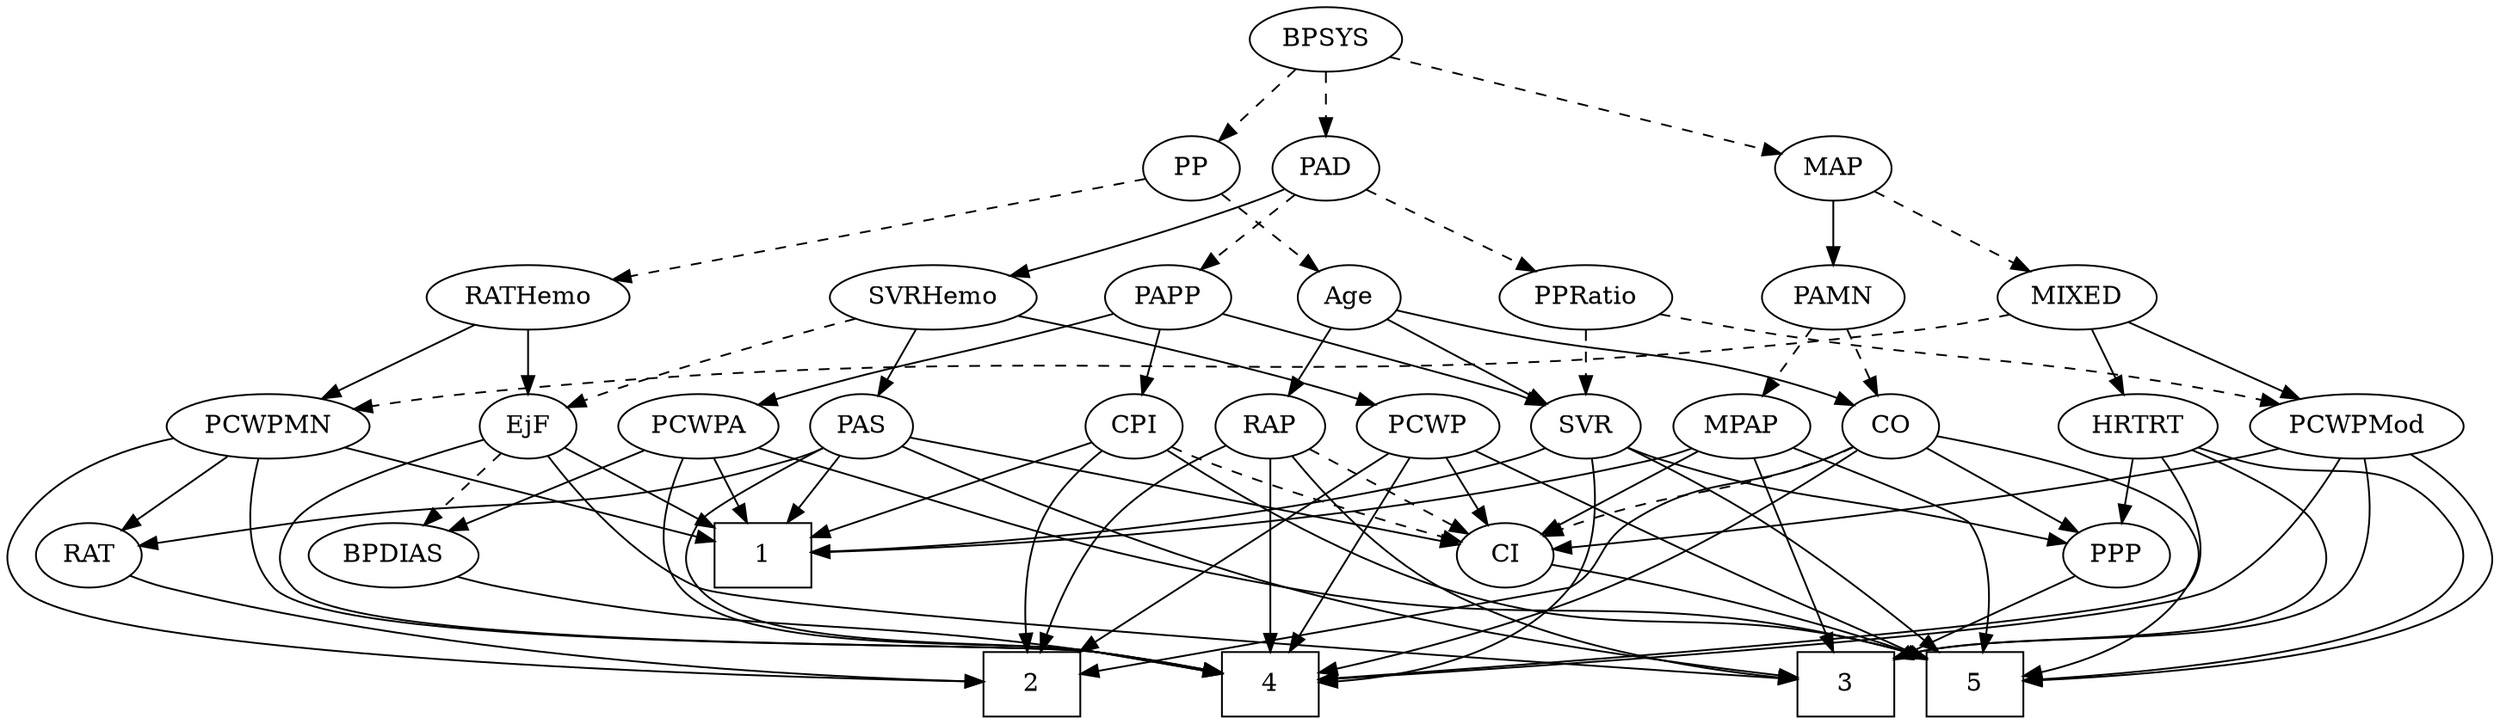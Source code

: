 strict digraph {
	graph [bb="0,0,1427.1,396"];
	node [label="\N"];
	1	[height=0.5,
		pos="523.13,90",
		shape=box,
		width=0.75];
	2	[height=0.5,
		pos="540.13,18",
		shape=box,
		width=0.75];
	3	[height=0.5,
		pos="1144.1,18",
		shape=box,
		width=0.75];
	4	[height=0.5,
		pos="430.13,18",
		shape=box,
		width=0.75];
	5	[height=0.5,
		pos="899.13,18",
		shape=box,
		width=0.75];
	Age	[height=0.5,
		pos="738.13,234",
		width=0.75];
	RAP	[height=0.5,
		pos="818.13,162",
		width=0.77632];
	Age -> RAP	[pos="e,802.08,177.04 753.94,219.17 765.48,209.07 781.32,195.21 794.38,183.79",
		style=solid];
	CO	[height=0.5,
		pos="979.13,162",
		width=0.75];
	Age -> CO	[pos="e,958.53,173.73 758.73,222.27 763.69,219.98 769.02,217.72 774.13,216 846.89,191.44 870.37,204.56 943.13,180 945.05,179.35 946.99,\
178.63 948.94,177.86",
		style=solid];
	SVR	[height=0.5,
		pos="738.13,162",
		width=0.77632];
	Age -> SVR	[pos="e,738.13,180.1 738.13,215.7 738.13,207.98 738.13,198.71 738.13,190.11",
		style=solid];
	EjF	[height=0.5,
		pos="168.13,162",
		width=0.75];
	EjF -> 1	[pos="e,495.76,94.558 188.68,150.11 193.63,147.81 198.99,145.61 204.13,144 256.23,127.72 413.21,105.6 485.7,95.896",
		style=solid];
	EjF -> 3	[pos="e,1116.8,21.707 188.61,149.87 193.57,147.59 198.94,145.44 204.13,144 356.92,101.53 402.44,132.46 559.13,108 635.44,96.087 652.99,\
84.903 729.13,72 867.69,48.521 1033.9,30.258 1106.8,22.738",
		style=solid];
	EjF -> 4	[pos="e,402.9,20.374 142.21,156.82 87.265,146.94 -32.615,119.33 9.1309,72 34.373,43.381 294.55,26.37 392.82,20.924",
		style=solid];
	BPDIAS	[height=0.5,
		pos="60.131,90",
		width=1.1735];
	EjF -> BPDIAS	[pos="e,82.459,105.47 149.32,148.81 133.25,138.39 109.82,123.2 91.003,111.01",
		style=dashed];
	RAP -> 2	[pos="e,567.32,20.777 809.09,144.88 796.96,124.73 773.48,90.633 744.13,72 692.19,39.023 620.48,26.501 577.37,21.791",
		style=solid];
	RAP -> 3	[pos="e,1117.1,28.457 840.42,150.72 845.27,148.5 850.37,146.17 855.13,144 890.62,127.86 899.96,124.82 935.13,108 967.05,92.737 973.8,86.361 \
1006.1,72 1040,56.95 1079.6,42.008 1107.7,31.844",
		style=solid];
	RAP -> 4	[pos="e,457.14,25.812 796.42,150.63 759.11,133.04 680.14,96.837 611.13,72 561.99,54.315 503.82,38.093 466.95,28.376",
		style=solid];
	CI	[height=0.5,
		pos="899.13,90",
		width=0.75];
	RAP -> CI	[pos="e,883.16,104.8 834.13,147.17 845.89,137.01 862.07,123.03 875.34,111.56",
		style=dashed];
	MIXED	[height=0.5,
		pos="1055.1,234",
		width=1.1193];
	PCWPMod	[height=0.5,
		pos="1076.1,162",
		width=1.4443];
	MIXED -> PCWPMod	[pos="e,1070.9,180.28 1060.2,216.05 1062.6,208.26 1065.4,198.82 1068,190.08",
		style=solid];
	PCWPMN	[height=0.5,
		pos="365.13,162",
		width=1.3902];
	MIXED -> PCWPMN	[pos="e,401.04,174.69 1022.7,223.2 1012.3,220.44 1000.8,217.72 990.13,216 741.27,175.93 672.47,223.15 424.13,180 419.76,179.24 415.25,\
178.28 410.76,177.2",
		style=dashed];
	HRTRT	[height=0.5,
		pos="1330.1,162",
		width=1.1013];
	MIXED -> HRTRT	[pos="e,1296.3,171.61 1089.4,224.28 1139.3,211.58 1231.9,188.01 1286.5,174.1",
		style=solid];
	MPAP	[height=0.5,
		pos="899.13,162",
		width=0.97491];
	MPAP -> 1	[pos="e,550.22,93.375 872.91,149.83 867.13,147.66 860.98,145.58 855.13,144 750.18,115.69 622.24,100.52 560.29,94.356",
		style=solid];
	MPAP -> 3	[pos="e,1116.8,34.859 921.74,147.9 964.32,123.22 1056.7,69.669 1108,39.944",
		style=solid];
	MPAP -> 5	[pos="e,914.74,36.226 913.62,145.17 921.66,135.27 930.88,121.82 935.13,108 939.83,92.707 939.83,87.293 935.13,72 932.12,62.215 926.62,\
52.616 920.82,44.334",
		style=solid];
	MPAP -> CI	[pos="e,899.13,108.1 899.13,143.7 899.13,135.98 899.13,126.71 899.13,118.11",
		style=solid];
	BPSYS	[height=0.5,
		pos="734.13,378",
		width=1.0471];
	PAD	[height=0.5,
		pos="734.13,306",
		width=0.79437];
	BPSYS -> PAD	[pos="e,734.13,324.1 734.13,359.7 734.13,351.98 734.13,342.71 734.13,334.11",
		style=dashed];
	MAP	[height=0.5,
		pos="945.13,306",
		width=0.84854];
	BPSYS -> MAP	[pos="e,918.95,315.69 764.36,366.97 802.68,354.26 868.64,332.38 909.41,318.85",
		style=dashed];
	PP	[height=0.5,
		pos="660.13,306",
		width=0.75];
	BPSYS -> PP	[pos="e,675,321.07 717.71,361.46 707.33,351.65 693.78,338.83 682.44,328.1",
		style=dashed];
	SVRHemo	[height=0.5,
		pos="515.13,234",
		width=1.3902];
	PAD -> SVRHemo	[pos="e,555.18,245.05 711.83,294.42 706.73,292.17 701.29,289.9 696.13,288 652.6,271.97 601.81,257.45 565.13,247.68",
		style=solid];
	PPRatio	[height=0.5,
		pos="823.13,234",
		width=1.1013];
	PAD -> PPRatio	[pos="e,804.17,249.91 751.29,291.5 763.96,281.54 781.45,267.78 796,256.34",
		style=dashed];
	PAPP	[height=0.5,
		pos="657.13,234",
		width=0.88464];
	PAD -> PAPP	[pos="e,673.22,249.63 718.55,290.83 707.73,281 693.13,267.72 680.87,256.58",
		style=dashed];
	CO -> 2	[pos="e,567.36,20.453 982.58,143.95 985.55,123.82 986.84,90.717 968.13,72 940.68,44.54 676.68,26.782 577.52,21.033",
		style=solid];
	CO -> 4	[pos="e,457.36,26.234 975.94,143.93 971.08,123.12 959.64,88.678 935.13,72 855.67,17.93 599.1,50.797 504.13,36 492.04,34.116 478.99,31.364 \
467.27,28.621",
		style=solid];
	CO -> 5	[pos="e,926.32,21.407 1000.3,150.54 1005.1,148.28 1010.3,145.98 1015.1,144 1060.8,125.44 1091.5,148.14 1120.1,108 1129.4,94.98 1130,84.564 \
1120.1,72 1097.6,43.489 993.27,28.579 936.37,22.45",
		style=solid];
	PPP	[height=0.5,
		pos="1275.1,90",
		width=0.75];
	CO -> PPP	[pos="e,1249.9,96.536 999.72,150.22 1004.7,147.93 1010,145.69 1015.1,144 1093,118.3 1115.8,124.63 1196.1,108 1210.5,105.03 1226.3,101.66 \
1239.9,98.701",
		style=solid];
	CO -> CI	[pos="e,914.9,104.8 963.33,147.17 951.71,137.01 935.74,123.03 922.63,111.56",
		style=dashed];
	PAS	[height=0.5,
		pos="548.13,162",
		width=0.75];
	PAS -> 1	[pos="e,529.36,108.45 542.21,144.41 539.39,136.54 535.96,126.93 532.79,118.04",
		style=solid];
	PAS -> 3	[pos="e,1116.8,23.319 572.05,153.45 624.41,137.11 753.32,97.815 863.13,72 949.67,51.657 1052.6,33.842 1106.7,24.971",
		style=solid];
	PAS -> 4	[pos="e,439.11,36.058 530.63,148.01 517.74,137.94 500.25,123.18 487.13,108 470.2,88.402 454.61,63.358 444.03,44.832",
		style=solid];
	RAT	[height=0.5,
		pos="337.13,90",
		width=0.75827];
	PAS -> RAT	[pos="e,362.15,97.333 527.04,150.41 522.2,148.15 517.03,145.89 512.13,144 464.54,125.67 407.77,109.48 372.08,99.954",
		style=solid];
	PAS -> CI	[pos="e,873.08,95.448 573,154.63 586.35,151.29 603.09,147.24 618.13,144 705.71,125.12 809.46,106.52 863.05,97.188",
		style=solid];
	PAMN	[height=0.5,
		pos="945.13,234",
		width=1.011];
	PAMN -> MPAP	[pos="e,910.06,179.63 934.46,216.76 928.85,208.23 921.86,197.58 915.57,188.02",
		style=dashed];
	PAMN -> CO	[pos="e,971.13,179.47 953.19,216.41 957.21,208.13 962.17,197.92 966.67,188.66",
		style=dashed];
	RATHemo	[height=0.5,
		pos="365.13,234",
		width=1.3721];
	RATHemo -> EjF	[pos="e,189.26,173.51 327.9,222.17 294.97,212.25 245.81,196.63 204.13,180 202.3,179.27 200.43,178.49 198.56,177.69",
		style=solid];
	RATHemo -> PCWPMN	[pos="e,365.13,180.1 365.13,215.7 365.13,207.98 365.13,198.71 365.13,190.11",
		style=solid];
	CPI	[height=0.5,
		pos="654.13,162",
		width=0.75];
	CPI -> 1	[pos="e,550.27,105.5 633.66,150.06 613.75,139.42 583.09,123.04 559.1,110.22",
		style=solid];
	CPI -> 2	[pos="e,554.01,36.288 641.93,145.8 622.48,121.58 584.24,73.942 560.56,44.451",
		style=solid];
	CPI -> 5	[pos="e,871.83,32.058 672.5,148.64 699.1,130.92 750.09,97.62 795.13,72 817.18,59.458 842.53,46.509 862.68,36.551",
		style=solid];
	CPI -> CI	[pos="e,873.93,97.012 676.95,152.3 684.59,149.51 693.18,146.5 701.13,144 757.66,126.25 824.42,109.17 864.18,99.394",
		style=dashed];
	RAT -> 2	[pos="e,512.97,27.186 359.56,79.334 365.56,76.85 372.06,74.248 378.13,72 420.63,56.263 470.26,40.386 503.28,30.169",
		style=solid];
	SVR -> 1	[pos="e,550.41,99.354 714.26,152.37 706.57,149.64 698.01,146.64 690.13,144 645.7,129.09 594.27,112.93 560.35,102.42",
		style=solid];
	SVR -> 4	[pos="e,457.3,29.508 717.15,149.96 683.95,132.62 617.13,98.295 559.13,72 528.33,58.038 492.75,43.537 466.76,33.239",
		style=solid];
	SVR -> 5	[pos="e,879.7,36.142 754.16,146.87 781.7,122.58 838.29,72.663 872.04,42.89",
		style=solid];
	SVR -> PPP	[pos="e,1248.2,91.357 760.52,150.83 767.05,148.23 774.27,145.69 781.13,144 948.21,102.81 1154.9,93.633 1238,91.587",
		style=solid];
	PCWPMod -> 3	[pos="e,1171.4,22.678 1126,156.92 1188,150.69 1288.4,136.42 1311.1,108 1349.7,59.73 1241.4,34.343 1181.3,24.273",
		style=solid];
	PCWPMod -> 4	[pos="e,457.36,26.267 1061.6,144.69 1041.7,123.66 1003.8,87.913 963.13,72 772.55,-2.5121 706.4,66.992 504.13,36 492.04,34.147 478.99,31.403 \
467.26,28.658",
		style=solid];
	PCWPMod -> 5	[pos="e,926.21,20.894 1102,146.1 1115.1,136.97 1129.9,123.96 1137.1,108 1143.8,93.441 1147.1,84.483 1137.1,72 1112.4,41.156 997.06,27.106 \
936.49,21.764",
		style=solid];
	PCWPMod -> CI	[pos="e,921.72,99.935 1043.3,148 1011.3,135.37 963.13,116.31 931.41,103.76",
		style=solid];
	PCWPA	[height=0.5,
		pos="255.13,162",
		width=1.1555];
	PCWPA -> 1	[pos="e,495.88,96.9 286.56,150.07 293.01,147.96 299.76,145.84 306.13,144 368.74,125.95 442.65,108.76 486.05,99.08",
		style=solid];
	PCWPA -> 4	[pos="e,402.71,20.629 226.57,148.8 210.04,140.06 190.66,126.55 181.13,108 173.82,93.769 171.06,84.436 181.13,72 207.29,39.689 329.46,26.246 \
392.41,21.388",
		style=solid];
	PCWPA -> 5	[pos="e,871.94,20.679 258.72,143.93 264.06,123.12 276.29,88.671 301.13,72 324.52,56.306 734.81,29.325 861.91,21.31",
		style=solid];
	PCWPA -> BPDIAS	[pos="e,91.53,102.27 224.23,149.91 190.91,137.95 137.71,118.85 100.96,105.66",
		style=solid];
	PCWPMN -> 1	[pos="e,495.92,103.05 395.59,147.5 421.58,135.99 459.02,119.4 486.61,107.18",
		style=solid];
	PCWPMN -> 2	[pos="e,513.08,25.289 338.37,146.6 324.49,137.55 308.87,124.45 301.13,108 294.32,93.521 291.1,84.461 301.13,72 348.21,13.542 392.89,52.403 \
466.13,36 478.17,33.304 491.3,30.307 503.1,27.59",
		style=solid];
	PCWPMN -> 4	[pos="e,403.05,20.894 327.32,150.02 277.04,135.34 194.21,110.81 192.13,108 182.62,95.136 182.12,84.483 192.13,72 216.86,41.156 332.21,\
27.106 392.77,21.764",
		style=solid];
	PCWPMN -> RAT	[pos="e,343.85,107.79 358.35,144.05 355.12,135.97 351.18,126.12 347.58,117.11",
		style=solid];
	SVRHemo -> EjF	[pos="e,188.68,173.9 471.64,224.78 456.32,221.93 438.97,218.77 423.13,216 325.96,199.04 298.3,209.34 204.13,180 202.2,179.4 200.24,178.71 \
198.29,177.97",
		style=dashed];
	SVRHemo -> PAS	[pos="e,540.44,179.31 523.12,216.05 527.03,207.77 531.81,197.62 536.15,188.42",
		style=solid];
	PCWP	[height=0.5,
		pos="468.13,162",
		width=0.97491];
	SVRHemo -> PCWP	[pos="e,479.19,179.47 503.99,216.41 498.26,207.87 491.15,197.28 484.77,187.79",
		style=solid];
	BPDIAS -> 4	[pos="e,403.02,22.39 92.514,78.404 100.2,76.101 108.42,73.814 116.13,72 215.13,48.719 333.99,31.53 393.04,23.699",
		style=solid];
	MAP -> MIXED	[pos="e,1032.7,249.27 965.05,292.32 981.51,281.85 1005.2,266.79 1024.1,254.74",
		style=dashed];
	MAP -> PAMN	[pos="e,945.13,252.1 945.13,287.7 945.13,279.98 945.13,270.71 945.13,262.11",
		style=solid];
	PP -> Age	[pos="e,722.75,248.8 675.54,291.17 686.87,281.01 702.44,267.03 715.22,255.56",
		style=dashed];
	PP -> RATHemo	[pos="e,405.24,244.52 634.98,299.03 586.37,287.5 478.74,261.96 415.07,246.85",
		style=dashed];
	PPP -> 3	[pos="e,1171.3,33.504 1254.7,78.062 1234.8,67.424 1204.1,51.038 1180.1,38.222",
		style=solid];
	PPRatio -> SVR	[pos="e,754.81,176.74 804.69,217.81 792.4,207.69 776.1,194.27 762.71,183.24",
		style=dashed];
	PPRatio -> PCWPMod	[pos="e,1037.1,173.9 856.09,223.93 894.34,213.39 959.32,195.48 1015.1,180 1019.1,178.89 1023.3,177.74 1027.4,176.59",
		style=dashed];
	PCWP -> 2	[pos="e,513.06,27.564 459.61,144.48 451.23,125.73 441.4,94.807 454.13,72 464.76,52.962 485.35,39.915 503.72,31.53",
		style=solid];
	PCWP -> 4	[pos="e,402.91,21.505 441.27,150.21 435.64,148.06 429.72,145.89 424.13,144 370.18,125.72 335.29,153.58 301.13,108 291.54,95.196 292.22,\
85.291 301.13,72 321.39,41.775 362.32,28.772 392.67,23.187",
		style=solid];
	PCWP -> 5	[pos="e,872.08,18.572 466.43,143.78 465.48,123.47 467.37,90.194 487.13,72 541.29,22.131 771.11,18.095 861.96,18.505",
		style=solid];
	PCWP -> CI	[pos="e,871.97,92.544 494.33,149.73 500.11,147.57 506.26,145.51 512.13,144 637.99,111.54 792.31,97.978 861.93,93.21",
		style=solid];
	CI -> 5	[pos="e,899.13,36.104 899.13,71.697 899.13,63.983 899.13,54.712 899.13,46.112",
		style=solid];
	PAPP -> CPI	[pos="e,654.86,180.1 656.39,215.7 656.06,207.98 655.66,198.71 655.29,190.11",
		style=solid];
	PAPP -> SVR	[pos="e,721.92,177.01 673.91,218.5 685.58,208.41 701.3,194.83 714.27,183.62",
		style=solid];
	PAPP -> PCWPA	[pos="e,285.88,174.28 628.03,226.53 612.15,223.13 592.11,219.05 574.13,216 455.64,195.93 423.21,207.12 306.13,180 302.71,179.21 299.19,\
178.28 295.68,177.28",
		style=solid];
	HRTRT -> 3	[pos="e,1171.1,19.987 1362.4,151.27 1382.9,143.23 1407.8,129.57 1420.1,108 1428.1,94.109 1430.3,84.334 1420.1,72 1390.3,35.85 1249.6,24.106 \
1181.4,20.498",
		style=solid];
	HRTRT -> 4	[pos="e,457.32,26.491 1332.1,143.85 1333.3,123.3 1331.8,89.457 1311.1,72 1242.6,14.005 593.07,48.098 504.13,36 492.01,34.351 478.95,31.663 \
467.23,28.907",
		style=solid];
	HRTRT -> 5	[pos="e,926.32,21.244 1339.8,144.35 1349.8,124.61 1361.8,91.883 1344.1,72 1330.6,56.761 1041,30.957 936.42,22.096",
		style=solid];
	HRTRT -> PPP	[pos="e,1287.1,106.19 1317.4,144.76 1310.2,135.68 1301.2,124.19 1293.3,114.18",
		style=solid];
}
